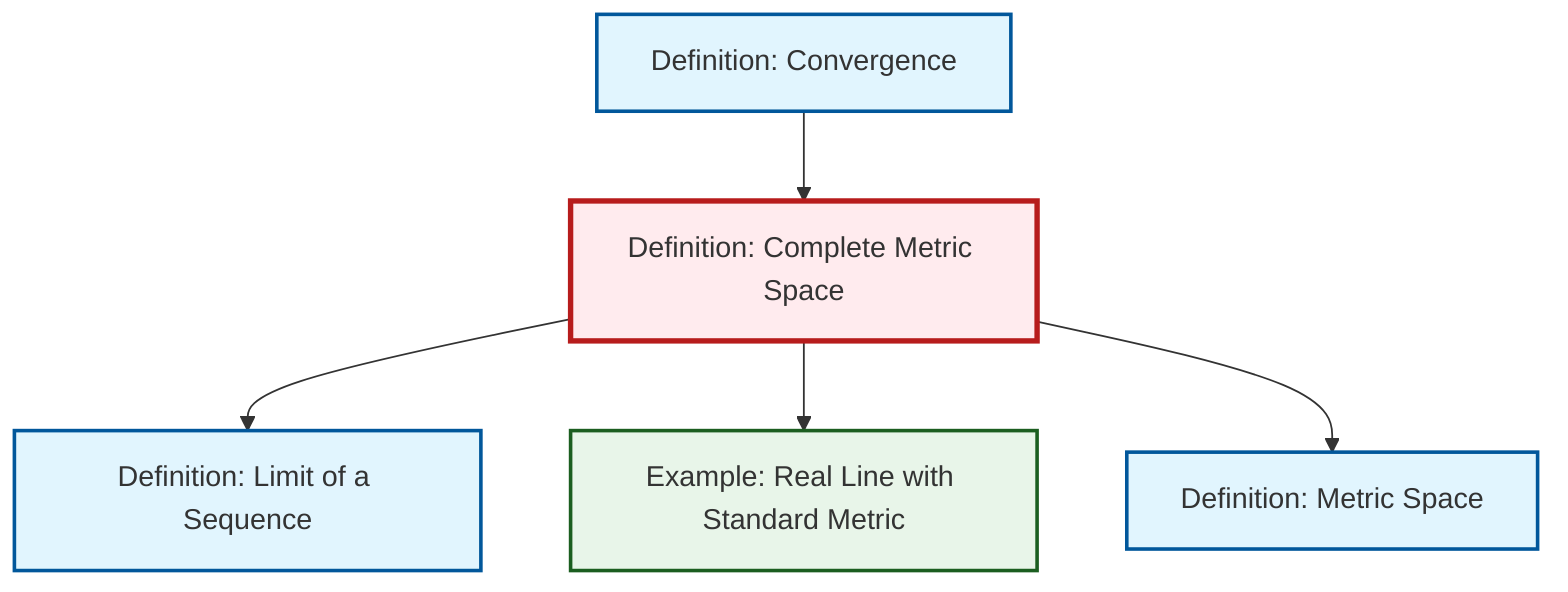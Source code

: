graph TD
    classDef definition fill:#e1f5fe,stroke:#01579b,stroke-width:2px
    classDef theorem fill:#f3e5f5,stroke:#4a148c,stroke-width:2px
    classDef axiom fill:#fff3e0,stroke:#e65100,stroke-width:2px
    classDef example fill:#e8f5e9,stroke:#1b5e20,stroke-width:2px
    classDef current fill:#ffebee,stroke:#b71c1c,stroke-width:3px
    def-convergence["Definition: Convergence"]:::definition
    def-metric-space["Definition: Metric Space"]:::definition
    def-complete-metric-space["Definition: Complete Metric Space"]:::definition
    def-limit["Definition: Limit of a Sequence"]:::definition
    ex-real-line-metric["Example: Real Line with Standard Metric"]:::example
    def-convergence --> def-complete-metric-space
    def-complete-metric-space --> def-limit
    def-complete-metric-space --> ex-real-line-metric
    def-complete-metric-space --> def-metric-space
    class def-complete-metric-space current